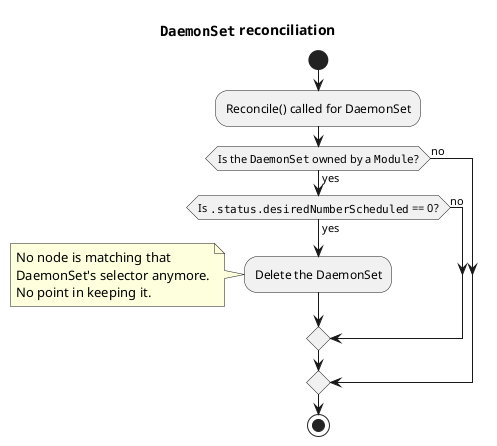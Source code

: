 @startuml
'https://plantuml.com/activity-diagram-beta

title ""DaemonSet"" reconciliation

start

:Reconcile() called for DaemonSet;

if (Is the ""DaemonSet"" owned by a ""Module""?) then (yes)
  if (Is "".status.desiredNumberScheduled"" == 0?) then (yes)
      :Delete the DaemonSet;
      note
          No node is matching that
          DaemonSet's selector anymore.
          No point in keeping it.
      end note
  else (no)
  endif
else (no)
endif

stop

@enduml
